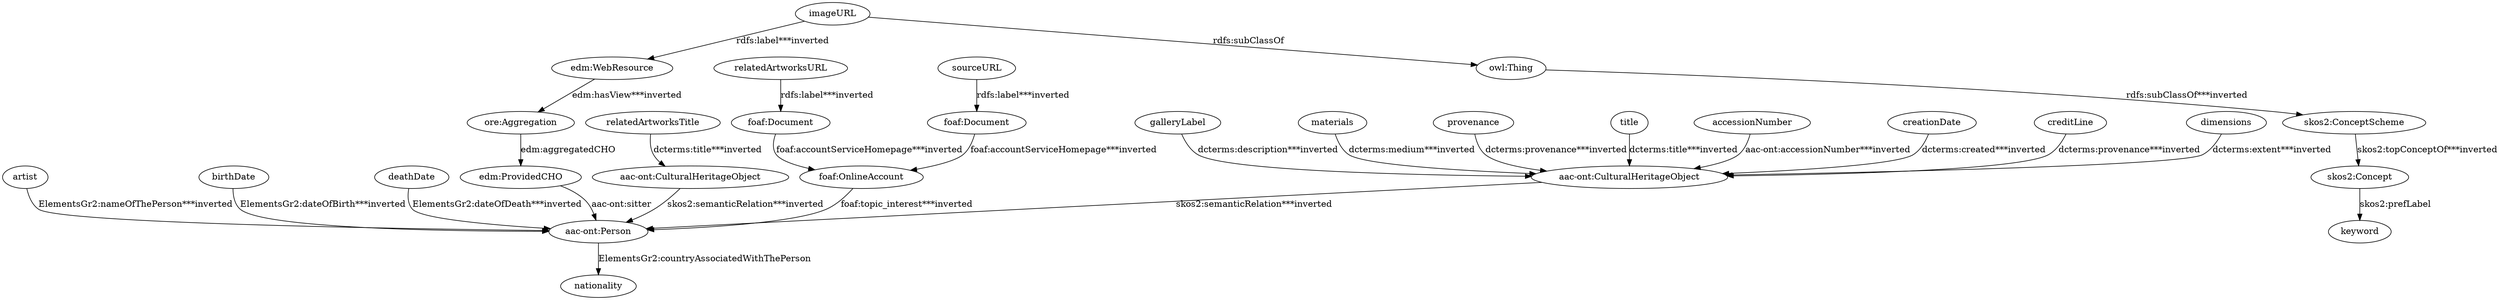 digraph {
  "aac-ont:CulturalHeritageObject1" [type=class_uri,label="aac-ont:CulturalHeritageObject"]
  "aac-ont:Person1" [type=class_uri,label="aac-ont:Person"]
  "aac-ont:CulturalHeritageObject2" [type=class_uri,label="aac-ont:CulturalHeritageObject"]
  nationality [type=attribute_name,label=nationality]
  accessionNumber [type=attribute_name,label=accessionNumber]
  artist [type=attribute_name,label=artist]
  birthDate [type=attribute_name,label=birthDate]
  creationDate [type=attribute_name,label=creationDate]
  creditLine [type=attribute_name,label=creditLine]
  deathDate [type=attribute_name,label=deathDate]
  dimensions [type=attribute_name,label=dimensions]
  "edm:ProvidedCHO" [type=class_uri,label="edm:ProvidedCHO"]
  "edm:WebResource1" [type=class_uri,label="edm:WebResource"]
  "ore:Aggregation" [type=class_uri,label="ore:Aggregation"]
  "foaf:Document1" [type=class_uri,label="foaf:Document"]
  "foaf:OnlineAccount" [type=class_uri,label="foaf:OnlineAccount"]
  "foaf:Document2" [type=class_uri,label="foaf:Document"]
  galleryLabel [type=attribute_name,label=galleryLabel]
  imageURL [type=attribute_name,label=imageURL]
  "owl:Thing" [type=special,label="owl:Thing"]
  materials [type=attribute_name,label=materials]
  "skos2:ConceptScheme" [type=class_uri,label="skos2:ConceptScheme"]
  provenance [type=attribute_name,label=provenance]
  relatedArtworksTitle [type=attribute_name,label=relatedArtworksTitle]
  relatedArtworksURL [type=attribute_name,label=relatedArtworksURL]
  "skos2:Concept1" [type=class_uri,label="skos2:Concept"]
  keyword [type=attribute_name,label=keyword]
  sourceURL [type=attribute_name,label=sourceURL]
  title [type=attribute_name,label=title]
  "aac-ont:CulturalHeritageObject1" -> "aac-ont:Person1" [type=inherited,label="skos2:semanticRelation***inverted"]
  "aac-ont:CulturalHeritageObject2" -> "aac-ont:Person1" [type=inherited,label="skos2:semanticRelation***inverted"]
  "aac-ont:Person1" -> nationality [label="ElementsGr2:countryAssociatedWithThePerson",type=st_property_uri]
  accessionNumber -> "aac-ont:CulturalHeritageObject1" [type=st_property_uri,label="aac-ont:accessionNumber***inverted"]
  artist -> "aac-ont:Person1" [type=st_property_uri,label="ElementsGr2:nameOfThePerson***inverted"]
  birthDate -> "aac-ont:Person1" [type=st_property_uri,label="ElementsGr2:dateOfBirth***inverted"]
  creationDate -> "aac-ont:CulturalHeritageObject1" [type=st_property_uri,label="dcterms:created***inverted"]
  creditLine -> "aac-ont:CulturalHeritageObject1" [type=st_property_uri,label="dcterms:provenance***inverted"]
  deathDate -> "aac-ont:Person1" [type=st_property_uri,label="ElementsGr2:dateOfDeath***inverted"]
  dimensions -> "aac-ont:CulturalHeritageObject1" [type=st_property_uri,label="dcterms:extent***inverted"]
  "edm:ProvidedCHO" -> "aac-ont:Person1" [label="aac-ont:sitter",type=direct_property_uri]
  "edm:WebResource1" -> "ore:Aggregation" [type=direct_property_uri,label="edm:hasView***inverted"]
  "foaf:Document1" -> "foaf:OnlineAccount" [type=direct_property_uri,label="foaf:accountServiceHomepage***inverted"]
  "foaf:Document2" -> "foaf:OnlineAccount" [type=direct_property_uri,label="foaf:accountServiceHomepage***inverted"]
  "foaf:OnlineAccount" -> "aac-ont:Person1" [type=inherited,label="foaf:topic_interest***inverted"]
  galleryLabel -> "aac-ont:CulturalHeritageObject1" [type=st_property_uri,label="dcterms:description***inverted"]
  imageURL -> "edm:WebResource1" [type=st_property_uri,label="rdfs:label***inverted"]
  imageURL -> "owl:Thing" [label="rdfs:subClassOf",type=inherited]
  materials -> "aac-ont:CulturalHeritageObject1" [type=st_property_uri,label="dcterms:medium***inverted"]
  "ore:Aggregation" -> "edm:ProvidedCHO" [label="edm:aggregatedCHO",type=direct_property_uri]
  "owl:Thing" -> "skos2:ConceptScheme" [type=inherited,label="rdfs:subClassOf***inverted"]
  provenance -> "aac-ont:CulturalHeritageObject1" [type=st_property_uri,label="dcterms:provenance***inverted"]
  relatedArtworksTitle -> "aac-ont:CulturalHeritageObject2" [type=st_property_uri,label="dcterms:title***inverted"]
  relatedArtworksURL -> "foaf:Document1" [type=st_property_uri,label="rdfs:label***inverted"]
  "skos2:Concept1" -> keyword [label="skos2:prefLabel",type=st_property_uri]
  "skos2:ConceptScheme" -> "skos2:Concept1" [type=direct_property_uri,label="skos2:topConceptOf***inverted"]
  sourceURL -> "foaf:Document2" [type=st_property_uri,label="rdfs:label***inverted"]
  title -> "aac-ont:CulturalHeritageObject1" [type=st_property_uri,label="dcterms:title***inverted"]
}
